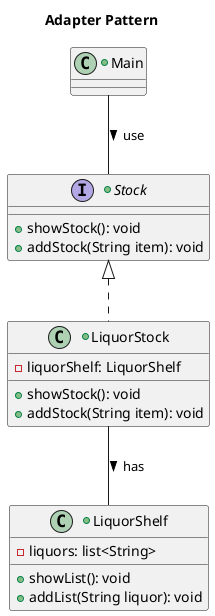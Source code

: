 @startuml
title Adapter Pattern

Main -- Stock:> use
LiquorStock -- LiquorShelf:> has


+class Main{

}

+interface Stock {
    + showStock(): void
    + addStock(String item): void
}

+class LiquorStock implements Stock {
    - liquorShelf: LiquorShelf
    + showStock(): void
    + addStock(String item): void
}

+class LiquorShelf {
    - liquors: list<String>
    + showList(): void
    + addList(String liquor): void
}

@enduml